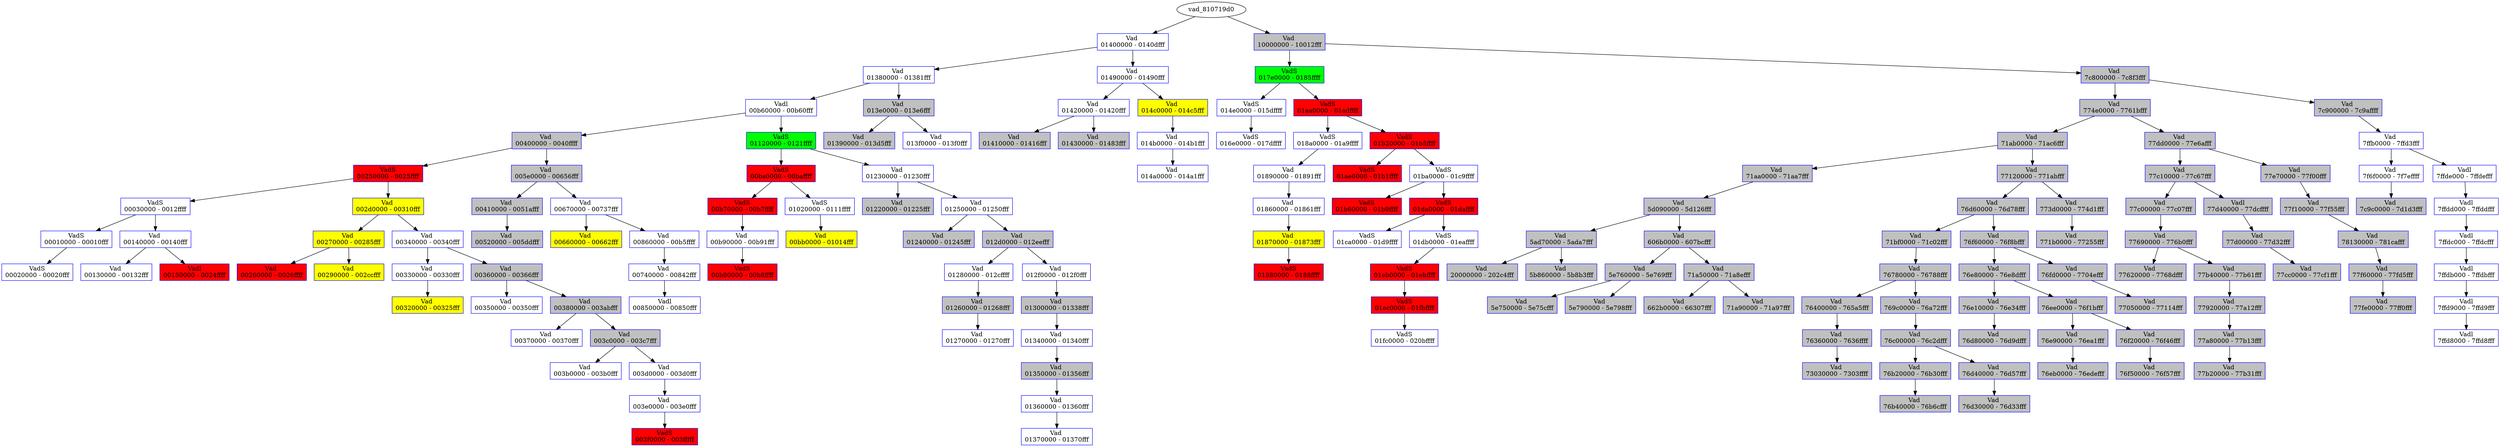 /* Pid:   1668 */
digraph processtree {
graph [rankdir = "TB"];
vad_810719d0 -> vad_ff20c190
vad_ff20c190 [label = "{ Vad \n01400000 - 0140dfff }"shape = "record" color = "blue" style = "filled" fillcolor = "white"];
vad_ff20c190 -> vad_ff15f008
vad_ff15f008 [label = "{ Vad \n01380000 - 01381fff }"shape = "record" color = "blue" style = "filled" fillcolor = "white"];
vad_ff15f008 -> vad_ff224ce0
vad_ff224ce0 [label = "{ Vadl\n00b60000 - 00b60fff }"shape = "record" color = "blue" style = "filled" fillcolor = "white"];
vad_ff224ce0 -> vad_ff22dcb8
vad_ff22dcb8 [label = "{ Vad \n00400000 - 0040ffff }"shape = "record" color = "blue" style = "filled" fillcolor = "gray"];
vad_ff22dcb8 -> vad_ff20f490
vad_ff20f490 [label = "{ VadS\n00250000 - 0025ffff }"shape = "record" color = "blue" style = "filled" fillcolor = "red"];
vad_ff20f490 -> vad_ff233e78
vad_ff233e78 [label = "{ VadS\n00030000 - 0012ffff }"shape = "record" color = "blue" style = "filled" fillcolor = "white"];
vad_ff233e78 -> vad_ff234be8
vad_ff234be8 [label = "{ VadS\n00010000 - 00010fff }"shape = "record" color = "blue" style = "filled" fillcolor = "white"];
vad_ff234be8 -> vad_ff235be8
vad_ff235be8 [label = "{ VadS\n00020000 - 00020fff }"shape = "record" color = "blue" style = "filled" fillcolor = "white"];
vad_ff233e78 -> vad_ff217468
vad_ff217468 [label = "{ Vad \n00140000 - 00140fff }"shape = "record" color = "blue" style = "filled" fillcolor = "white"];
vad_ff217468 -> vad_ff37f3d0
vad_ff37f3d0 [label = "{ Vad \n00130000 - 00132fff }"shape = "record" color = "blue" style = "filled" fillcolor = "white"];
vad_ff217468 -> vad_80f6e8a0
vad_80f6e8a0 [label = "{ Vadl\n00150000 - 0024ffff }"shape = "record" color = "blue" style = "filled" fillcolor = "red"];
vad_ff20f490 -> vad_80fce798
vad_80fce798 [label = "{ Vad \n002d0000 - 00310fff }"shape = "record" color = "blue" style = "filled" fillcolor = "yellow"];
vad_80fce798 -> vad_80fce7f8
vad_80fce7f8 [label = "{ Vad \n00270000 - 00285fff }"shape = "record" color = "blue" style = "filled" fillcolor = "yellow"];
vad_80fce7f8 -> vad_ff3b96c0
vad_ff3b96c0 [label = "{ Vad \n00260000 - 0026ffff }"shape = "record" color = "blue" style = "filled" fillcolor = "red"];
vad_80fce7f8 -> vad_80fce7c8
vad_80fce7c8 [label = "{ Vad \n00290000 - 002ccfff }"shape = "record" color = "blue" style = "filled" fillcolor = "yellow"];
vad_80fce798 -> vad_80fbfd30
vad_80fbfd30 [label = "{ Vad \n00340000 - 00340fff }"shape = "record" color = "blue" style = "filled" fillcolor = "white"];
vad_80fbfd30 -> vad_81006908
vad_81006908 [label = "{ Vad \n00330000 - 00330fff }"shape = "record" color = "blue" style = "filled" fillcolor = "white"];
vad_81006908 -> vad_ff217cc8
vad_ff217cc8 [label = "{ Vad \n00320000 - 00325fff }"shape = "record" color = "blue" style = "filled" fillcolor = "yellow"];
vad_80fbfd30 -> vad_ff1e3a88
vad_ff1e3a88 [label = "{ Vad \n00360000 - 00366fff }"shape = "record" color = "blue" style = "filled" fillcolor = "gray"];
vad_ff1e3a88 -> vad_ff2aba70
vad_ff2aba70 [label = "{ Vad \n00350000 - 00350fff }"shape = "record" color = "blue" style = "filled" fillcolor = "white"];
vad_ff1e3a88 -> vad_ff208f10
vad_ff208f10 [label = "{ Vad \n00380000 - 003abfff }"shape = "record" color = "blue" style = "filled" fillcolor = "gray"];
vad_ff208f10 -> vad_ff1e3dd0
vad_ff1e3dd0 [label = "{ Vad \n00370000 - 00370fff }"shape = "record" color = "blue" style = "filled" fillcolor = "white"];
vad_ff208f10 -> vad_ff161248
vad_ff161248 [label = "{ Vad \n003c0000 - 003c7fff }"shape = "record" color = "blue" style = "filled" fillcolor = "gray"];
vad_ff161248 -> vad_ff161278
vad_ff161278 [label = "{ Vad \n003b0000 - 003b0fff }"shape = "record" color = "blue" style = "filled" fillcolor = "white"];
vad_ff161248 -> vad_ff29e618
vad_ff29e618 [label = "{ Vad \n003d0000 - 003d0fff }"shape = "record" color = "blue" style = "filled" fillcolor = "white"];
vad_ff29e618 -> vad_ff160b58
vad_ff160b58 [label = "{ Vad \n003e0000 - 003e0fff }"shape = "record" color = "blue" style = "filled" fillcolor = "white"];
vad_ff160b58 -> vad_ff223398
vad_ff223398 [label = "{ VadS\n003f0000 - 003fffff }"shape = "record" color = "blue" style = "filled" fillcolor = "red"];
vad_ff22dcb8 -> vad_ff29e5e8
vad_ff29e5e8 [label = "{ Vad \n005e0000 - 00656fff }"shape = "record" color = "blue" style = "filled" fillcolor = "gray"];
vad_ff29e5e8 -> vad_ff221508
vad_ff221508 [label = "{ Vad \n00410000 - 0051afff }"shape = "record" color = "blue" style = "filled" fillcolor = "gray"];
vad_ff221508 -> vad_80fad0b0
vad_80fad0b0 [label = "{ Vad \n00520000 - 005ddfff }"shape = "record" color = "blue" style = "filled" fillcolor = "gray"];
vad_ff29e5e8 -> vad_ff1dbb18
vad_ff1dbb18 [label = "{ Vad \n00670000 - 00737fff }"shape = "record" color = "blue" style = "filled" fillcolor = "white"];
vad_ff1dbb18 -> vad_ff160470
vad_ff160470 [label = "{ Vad \n00660000 - 00662fff }"shape = "record" color = "blue" style = "filled" fillcolor = "yellow"];
vad_ff1dbb18 -> vad_80f5c2e8
vad_80f5c2e8 [label = "{ Vad \n00860000 - 00b5ffff }"shape = "record" color = "blue" style = "filled" fillcolor = "white"];
vad_80f5c2e8 -> vad_ff1dbae8
vad_ff1dbae8 [label = "{ Vad \n00740000 - 00842fff }"shape = "record" color = "blue" style = "filled" fillcolor = "white"];
vad_ff1dbae8 -> vad_ff1616a8
vad_ff1616a8 [label = "{ Vadl\n00850000 - 00850fff }"shape = "record" color = "blue" style = "filled" fillcolor = "white"];
vad_ff224ce0 -> vad_80efd0a8
vad_80efd0a8 [label = "{ VadS\n01120000 - 0121ffff }"shape = "record" color = "blue" style = "filled" fillcolor = "green"];
vad_80efd0a8 -> vad_ff21fe78
vad_ff21fe78 [label = "{ VadS\n00ba0000 - 00baffff }"shape = "record" color = "blue" style = "filled" fillcolor = "red"];
vad_ff21fe78 -> vad_ff221ce0
vad_ff221ce0 [label = "{ VadS\n00b70000 - 00b7ffff }"shape = "record" color = "blue" style = "filled" fillcolor = "red"];
vad_ff221ce0 -> vad_ff15fe68
vad_ff15fe68 [label = "{ Vad \n00b90000 - 00b91fff }"shape = "record" color = "blue" style = "filled" fillcolor = "white"];
vad_ff15fe68 -> vad_ff220be8
vad_ff220be8 [label = "{ VadS\n00b80000 - 00b8ffff }"shape = "record" color = "blue" style = "filled" fillcolor = "red"];
vad_ff21fe78 -> vad_ff2728b8
vad_ff2728b8 [label = "{ VadS\n01020000 - 0111ffff }"shape = "record" color = "blue" style = "filled" fillcolor = "white"];
vad_ff2728b8 -> vad_ff1d84b0
vad_ff1d84b0 [label = "{ Vad \n00bb0000 - 01014fff }"shape = "record" color = "blue" style = "filled" fillcolor = "yellow"];
vad_80efd0a8 -> vad_80f0ce80
vad_80f0ce80 [label = "{ Vad \n01230000 - 01230fff }"shape = "record" color = "blue" style = "filled" fillcolor = "white"];
vad_80f0ce80 -> vad_81028990
vad_81028990 [label = "{ Vad \n01220000 - 01225fff }"shape = "record" color = "blue" style = "filled" fillcolor = "gray"];
vad_80f0ce80 -> vad_80f07740
vad_80f07740 [label = "{ Vad \n01250000 - 01250fff }"shape = "record" color = "blue" style = "filled" fillcolor = "white"];
vad_80f07740 -> vad_ff1f57d8
vad_ff1f57d8 [label = "{ Vad \n01240000 - 01245fff }"shape = "record" color = "blue" style = "filled" fillcolor = "gray"];
vad_80f07740 -> vad_80f0ca28
vad_80f0ca28 [label = "{ Vad \n012d0000 - 012eefff }"shape = "record" color = "blue" style = "filled" fillcolor = "gray"];
vad_80f0ca28 -> vad_ff2184a8
vad_ff2184a8 [label = "{ Vad \n01280000 - 012cffff }"shape = "record" color = "blue" style = "filled" fillcolor = "white"];
vad_ff2184a8 -> vad_ff3628b0
vad_ff3628b0 [label = "{ Vad \n01260000 - 01268fff }"shape = "record" color = "blue" style = "filled" fillcolor = "gray"];
vad_ff3628b0 -> vad_ff3652d0
vad_ff3652d0 [label = "{ Vad \n01270000 - 01270fff }"shape = "record" color = "blue" style = "filled" fillcolor = "white"];
vad_80f0ca28 -> vad_80f75b18
vad_80f75b18 [label = "{ Vad \n012f0000 - 012f0fff }"shape = "record" color = "blue" style = "filled" fillcolor = "white"];
vad_80f75b18 -> vad_80f00aa8
vad_80f00aa8 [label = "{ Vad \n01300000 - 01338fff }"shape = "record" color = "blue" style = "filled" fillcolor = "gray"];
vad_80f00aa8 -> vad_ff3b5dd0
vad_ff3b5dd0 [label = "{ Vad \n01340000 - 01340fff }"shape = "record" color = "blue" style = "filled" fillcolor = "white"];
vad_ff3b5dd0 -> vad_ff2579a0
vad_ff2579a0 [label = "{ Vad \n01350000 - 01356fff }"shape = "record" color = "blue" style = "filled" fillcolor = "gray"];
vad_ff2579a0 -> vad_ff2a6008
vad_ff2a6008 [label = "{ Vad \n01360000 - 01360fff }"shape = "record" color = "blue" style = "filled" fillcolor = "white"];
vad_ff2a6008 -> vad_ff2a6060
vad_ff2a6060 [label = "{ Vad \n01370000 - 01370fff }"shape = "record" color = "blue" style = "filled" fillcolor = "white"];
vad_ff15f008 -> vad_ff25d1c8
vad_ff25d1c8 [label = "{ Vad \n013e0000 - 013e6fff }"shape = "record" color = "blue" style = "filled" fillcolor = "gray"];
vad_ff25d1c8 -> vad_ff2a6090
vad_ff2a6090 [label = "{ Vad \n01390000 - 013d5fff }"shape = "record" color = "blue" style = "filled" fillcolor = "gray"];
vad_ff25d1c8 -> vad_ff25d198
vad_ff25d198 [label = "{ Vad \n013f0000 - 013f0fff }"shape = "record" color = "blue" style = "filled" fillcolor = "white"];
vad_ff20c190 -> vad_ff253e38
vad_ff253e38 [label = "{ Vad \n01490000 - 01490fff }"shape = "record" color = "blue" style = "filled" fillcolor = "white"];
vad_ff253e38 -> vad_ff159c88
vad_ff159c88 [label = "{ Vad \n01420000 - 01420fff }"shape = "record" color = "blue" style = "filled" fillcolor = "white"];
vad_ff159c88 -> vad_ff2451f8
vad_ff2451f8 [label = "{ Vad \n01410000 - 01416fff }"shape = "record" color = "blue" style = "filled" fillcolor = "gray"];
vad_ff159c88 -> vad_ff159c58
vad_ff159c58 [label = "{ Vad \n01430000 - 01483fff }"shape = "record" color = "blue" style = "filled" fillcolor = "gray"];
vad_ff253e38 -> vad_ff1578c8
vad_ff1578c8 [label = "{ Vad \n014c0000 - 014c5fff }"shape = "record" color = "blue" style = "filled" fillcolor = "yellow"];
vad_ff1578c8 -> vad_80ff9798
vad_80ff9798 [label = "{ Vad \n014b0000 - 014b1fff }"shape = "record" color = "blue" style = "filled" fillcolor = "white"];
vad_80ff9798 -> vad_80fb0a38
vad_80fb0a38 [label = "{ Vad \n014a0000 - 014a1fff }"shape = "record" color = "blue" style = "filled" fillcolor = "white"];
vad_810719d0 -> vad_ff257ed8
vad_ff257ed8 [label = "{ Vad \n10000000 - 10012fff }"shape = "record" color = "blue" style = "filled" fillcolor = "gray"];
vad_ff257ed8 -> vad_80ff9d90
vad_80ff9d90 [label = "{ VadS\n017e0000 - 0185ffff }"shape = "record" color = "blue" style = "filled" fillcolor = "green"];
vad_80ff9d90 -> vad_80fa3f88
vad_80fa3f88 [label = "{ VadS\n014e0000 - 015dffff }"shape = "record" color = "blue" style = "filled" fillcolor = "white"];
vad_80fa3f88 -> vad_ff20ad98
vad_ff20ad98 [label = "{ VadS\n016e0000 - 017dffff }"shape = "record" color = "blue" style = "filled" fillcolor = "white"];
vad_80ff9d90 -> vad_80fb4650
vad_80fb4650 [label = "{ VadS\n01aa0000 - 01adffff }"shape = "record" color = "blue" style = "filled" fillcolor = "red"];
vad_80fb4650 -> vad_80ff9d28
vad_80ff9d28 [label = "{ VadS\n018a0000 - 01a9ffff }"shape = "record" color = "blue" style = "filled" fillcolor = "white"];
vad_80ff9d28 -> vad_80f0e0f0
vad_80f0e0f0 [label = "{ Vad \n01890000 - 01891fff }"shape = "record" color = "blue" style = "filled" fillcolor = "white"];
vad_80f0e0f0 -> vad_80f6fb38
vad_80f6fb38 [label = "{ Vad \n01860000 - 01861fff }"shape = "record" color = "blue" style = "filled" fillcolor = "white"];
vad_80f6fb38 -> vad_80fb6c58
vad_80fb6c58 [label = "{ Vad \n01870000 - 01873fff }"shape = "record" color = "blue" style = "filled" fillcolor = "yellow"];
vad_80fb6c58 -> vad_80f58358
vad_80f58358 [label = "{ VadS\n01880000 - 0188ffff }"shape = "record" color = "blue" style = "filled" fillcolor = "red"];
vad_80fb4650 -> vad_80fb4c60
vad_80fb4c60 [label = "{ VadS\n01b20000 - 01b5ffff }"shape = "record" color = "blue" style = "filled" fillcolor = "red"];
vad_80fb4c60 -> vad_81003ee8
vad_81003ee8 [label = "{ VadS\n01ae0000 - 01b1ffff }"shape = "record" color = "blue" style = "filled" fillcolor = "red"];
vad_80fb4c60 -> vad_80fb2540
vad_80fb2540 [label = "{ VadS\n01ba0000 - 01c9ffff }"shape = "record" color = "blue" style = "filled" fillcolor = "white"];
vad_80fb2540 -> vad_ffafb990
vad_ffafb990 [label = "{ VadS\n01b60000 - 01b9ffff }"shape = "record" color = "blue" style = "filled" fillcolor = "red"];
vad_80fb2540 -> vad_81031bb0
vad_81031bb0 [label = "{ VadS\n01da0000 - 01daffff }"shape = "record" color = "blue" style = "filled" fillcolor = "red"];
vad_81031bb0 -> vad_80f2f778
vad_80f2f778 [label = "{ VadS\n01ca0000 - 01d9ffff }"shape = "record" color = "blue" style = "filled" fillcolor = "white"];
vad_81031bb0 -> vad_81042480
vad_81042480 [label = "{ VadS\n01db0000 - 01eaffff }"shape = "record" color = "blue" style = "filled" fillcolor = "white"];
vad_81042480 -> vad_80fff4b0
vad_80fff4b0 [label = "{ VadS\n01eb0000 - 01ebffff }"shape = "record" color = "blue" style = "filled" fillcolor = "red"];
vad_80fff4b0 -> vad_ff2125b0
vad_ff2125b0 [label = "{ VadS\n01ec0000 - 01fbffff }"shape = "record" color = "blue" style = "filled" fillcolor = "red"];
vad_ff2125b0 -> vad_81043958
vad_81043958 [label = "{ VadS\n01fc0000 - 020bffff }"shape = "record" color = "blue" style = "filled" fillcolor = "white"];
vad_ff257ed8 -> vad_80f79538
vad_80f79538 [label = "{ Vad \n7c800000 - 7c8f3fff }"shape = "record" color = "blue" style = "filled" fillcolor = "gray"];
vad_80f79538 -> vad_ff2098a0
vad_ff2098a0 [label = "{ Vad \n774e0000 - 7761bfff }"shape = "record" color = "blue" style = "filled" fillcolor = "gray"];
vad_ff2098a0 -> vad_ff1b83c0
vad_ff1b83c0 [label = "{ Vad \n71ab0000 - 71ac6fff }"shape = "record" color = "blue" style = "filled" fillcolor = "gray"];
vad_ff1b83c0 -> vad_ff2aba40
vad_ff2aba40 [label = "{ Vad \n71aa0000 - 71aa7fff }"shape = "record" color = "blue" style = "filled" fillcolor = "gray"];
vad_ff2aba40 -> vad_80f5ca20
vad_80f5ca20 [label = "{ Vad \n5d090000 - 5d126fff }"shape = "record" color = "blue" style = "filled" fillcolor = "gray"];
vad_80f5ca20 -> vad_80f52ea8
vad_80f52ea8 [label = "{ Vad \n5ad70000 - 5ada7fff }"shape = "record" color = "blue" style = "filled" fillcolor = "gray"];
vad_80f52ea8 -> vad_ff14f658
vad_ff14f658 [label = "{ Vad \n20000000 - 202c4fff }"shape = "record" color = "blue" style = "filled" fillcolor = "gray"];
vad_80f52ea8 -> vad_ff3bb590
vad_ff3bb590 [label = "{ Vad \n5b860000 - 5b8b3fff }"shape = "record" color = "blue" style = "filled" fillcolor = "gray"];
vad_80f5ca20 -> vad_80fb0570
vad_80fb0570 [label = "{ Vad \n606b0000 - 607bcfff }"shape = "record" color = "blue" style = "filled" fillcolor = "gray"];
vad_80fb0570 -> vad_ff26d238
vad_ff26d238 [label = "{ Vad \n5e760000 - 5e769fff }"shape = "record" color = "blue" style = "filled" fillcolor = "gray"];
vad_ff26d238 -> vad_80fb6c28
vad_80fb6c28 [label = "{ Vad \n5e750000 - 5e75cfff }"shape = "record" color = "blue" style = "filled" fillcolor = "gray"];
vad_ff26d238 -> vad_ff3ca670
vad_ff3ca670 [label = "{ Vad \n5e790000 - 5e798fff }"shape = "record" color = "blue" style = "filled" fillcolor = "gray"];
vad_80fb0570 -> vad_80f7ae78
vad_80f7ae78 [label = "{ Vad \n71a50000 - 71a8efff }"shape = "record" color = "blue" style = "filled" fillcolor = "gray"];
vad_80f7ae78 -> vad_80fcefd8
vad_80fcefd8 [label = "{ Vad \n662b0000 - 66307fff }"shape = "record" color = "blue" style = "filled" fillcolor = "gray"];
vad_80f7ae78 -> vad_80fcefa8
vad_80fcefa8 [label = "{ Vad \n71a90000 - 71a97fff }"shape = "record" color = "blue" style = "filled" fillcolor = "gray"];
vad_ff1b83c0 -> vad_ff2987d8
vad_ff2987d8 [label = "{ Vad \n77120000 - 771abfff }"shape = "record" color = "blue" style = "filled" fillcolor = "gray"];
vad_ff2987d8 -> vad_ff1b8180
vad_ff1b8180 [label = "{ Vad \n76d60000 - 76d78fff }"shape = "record" color = "blue" style = "filled" fillcolor = "gray"];
vad_ff1b8180 -> vad_ff154470
vad_ff154470 [label = "{ Vad \n71bf0000 - 71c02fff }"shape = "record" color = "blue" style = "filled" fillcolor = "gray"];
vad_ff154470 -> vad_ff153fd8
vad_ff153fd8 [label = "{ Vad \n76780000 - 76788fff }"shape = "record" color = "blue" style = "filled" fillcolor = "gray"];
vad_ff153fd8 -> vad_ff38a208
vad_ff38a208 [label = "{ Vad \n76400000 - 765a5fff }"shape = "record" color = "blue" style = "filled" fillcolor = "gray"];
vad_ff38a208 -> vad_80f063e0
vad_80f063e0 [label = "{ Vad \n76360000 - 7636ffff }"shape = "record" color = "blue" style = "filled" fillcolor = "gray"];
vad_80f063e0 -> vad_ff23dc38
vad_ff23dc38 [label = "{ Vad \n73030000 - 7303ffff }"shape = "record" color = "blue" style = "filled" fillcolor = "gray"];
vad_ff153fd8 -> vad_80f58460
vad_80f58460 [label = "{ Vad \n769c0000 - 76a72fff }"shape = "record" color = "blue" style = "filled" fillcolor = "gray"];
vad_80f58460 -> vad_80f0ee68
vad_80f0ee68 [label = "{ Vad \n76c00000 - 76c2dfff }"shape = "record" color = "blue" style = "filled" fillcolor = "gray"];
vad_80f0ee68 -> vad_ff21dcc8
vad_ff21dcc8 [label = "{ Vad \n76b20000 - 76b30fff }"shape = "record" color = "blue" style = "filled" fillcolor = "gray"];
vad_ff21dcc8 -> vad_ff23e960
vad_ff23e960 [label = "{ Vad \n76b40000 - 76b6cfff }"shape = "record" color = "blue" style = "filled" fillcolor = "gray"];
vad_80f0ee68 -> vad_81024850
vad_81024850 [label = "{ Vad \n76d40000 - 76d57fff }"shape = "record" color = "blue" style = "filled" fillcolor = "gray"];
vad_81024850 -> vad_80f778b8
vad_80f778b8 [label = "{ Vad \n76d30000 - 76d33fff }"shape = "record" color = "blue" style = "filled" fillcolor = "gray"];
vad_ff1b8180 -> vad_ff1544a0
vad_ff1544a0 [label = "{ Vad \n76f60000 - 76f8bfff }"shape = "record" color = "blue" style = "filled" fillcolor = "gray"];
vad_ff1544a0 -> vad_ff3bdb30
vad_ff3bdb30 [label = "{ Vad \n76e80000 - 76e8dfff }"shape = "record" color = "blue" style = "filled" fillcolor = "gray"];
vad_ff3bdb30 -> vad_80fcfbd0
vad_80fcfbd0 [label = "{ Vad \n76e10000 - 76e34fff }"shape = "record" color = "blue" style = "filled" fillcolor = "gray"];
vad_80fcfbd0 -> vad_80f6e5b8
vad_80f6e5b8 [label = "{ Vad \n76d80000 - 76d9dfff }"shape = "record" color = "blue" style = "filled" fillcolor = "gray"];
vad_ff3bdb30 -> vad_ff12b0b0
vad_ff12b0b0 [label = "{ Vad \n76ee0000 - 76f1bfff }"shape = "record" color = "blue" style = "filled" fillcolor = "gray"];
vad_ff12b0b0 -> vad_ff15f848
vad_ff15f848 [label = "{ Vad \n76e90000 - 76ea1fff }"shape = "record" color = "blue" style = "filled" fillcolor = "gray"];
vad_ff15f848 -> vad_ff2445a0
vad_ff2445a0 [label = "{ Vad \n76eb0000 - 76edefff }"shape = "record" color = "blue" style = "filled" fillcolor = "gray"];
vad_ff12b0b0 -> vad_ff15f228
vad_ff15f228 [label = "{ Vad \n76f20000 - 76f46fff }"shape = "record" color = "blue" style = "filled" fillcolor = "gray"];
vad_ff15f228 -> vad_80fb4e28
vad_80fb4e28 [label = "{ Vad \n76f50000 - 76f57fff }"shape = "record" color = "blue" style = "filled" fillcolor = "gray"];
vad_ff1544a0 -> vad_80fd0dd8
vad_80fd0dd8 [label = "{ Vad \n76fd0000 - 7704efff }"shape = "record" color = "blue" style = "filled" fillcolor = "gray"];
vad_80fd0dd8 -> vad_80fd0da8
vad_80fd0da8 [label = "{ Vad \n77050000 - 77114fff }"shape = "record" color = "blue" style = "filled" fillcolor = "gray"];
vad_ff2987d8 -> vad_ff160f40
vad_ff160f40 [label = "{ Vad \n773d0000 - 774d1fff }"shape = "record" color = "blue" style = "filled" fillcolor = "gray"];
vad_ff160f40 -> vad_80f7a620
vad_80f7a620 [label = "{ Vad \n771b0000 - 77255fff }"shape = "record" color = "blue" style = "filled" fillcolor = "gray"];
vad_ff2098a0 -> vad_ff217c98
vad_ff217c98 [label = "{ Vad \n77dd0000 - 77e6afff }"shape = "record" color = "blue" style = "filled" fillcolor = "gray"];
vad_ff217c98 -> vad_ff209870
vad_ff209870 [label = "{ Vad \n77c10000 - 77c67fff }"shape = "record" color = "blue" style = "filled" fillcolor = "gray"];
vad_ff209870 -> vad_ff224c98
vad_ff224c98 [label = "{ Vad \n77c00000 - 77c07fff }"shape = "record" color = "blue" style = "filled" fillcolor = "gray"];
vad_ff224c98 -> vad_ff154510
vad_ff154510 [label = "{ Vad \n77690000 - 776b0fff }"shape = "record" color = "blue" style = "filled" fillcolor = "gray"];
vad_ff154510 -> vad_ff149780
vad_ff149780 [label = "{ Vad \n77620000 - 7768dfff }"shape = "record" color = "blue" style = "filled" fillcolor = "gray"];
vad_ff154510 -> vad_ff24c7b0
vad_ff24c7b0 [label = "{ Vad \n77b40000 - 77b61fff }"shape = "record" color = "blue" style = "filled" fillcolor = "gray"];
vad_ff24c7b0 -> vad_ff237720
vad_ff237720 [label = "{ Vad \n77920000 - 77a12fff }"shape = "record" color = "blue" style = "filled" fillcolor = "gray"];
vad_ff237720 -> vad_80f55d98
vad_80f55d98 [label = "{ Vad \n77a80000 - 77b13fff }"shape = "record" color = "blue" style = "filled" fillcolor = "gray"];
vad_80f55d98 -> vad_ff24ac48
vad_ff24ac48 [label = "{ Vad \n77b20000 - 77b31fff }"shape = "record" color = "blue" style = "filled" fillcolor = "gray"];
vad_ff209870 -> vad_ff161668
vad_ff161668 [label = "{ Vadl\n77d40000 - 77dcffff }"shape = "record" color = "blue" style = "filled" fillcolor = "gray"];
vad_ff161668 -> vad_ff3b2a68
vad_ff3b2a68 [label = "{ Vad \n77d00000 - 77d32fff }"shape = "record" color = "blue" style = "filled" fillcolor = "gray"];
vad_ff3b2a68 -> vad_80ffa6c8
vad_80ffa6c8 [label = "{ Vad \n77cc0000 - 77cf1fff }"shape = "record" color = "blue" style = "filled" fillcolor = "gray"];
vad_ff217c98 -> vad_ff217c68
vad_ff217c68 [label = "{ Vad \n77e70000 - 77f00fff }"shape = "record" color = "blue" style = "filled" fillcolor = "gray"];
vad_ff217c68 -> vad_ff209840
vad_ff209840 [label = "{ Vad \n77f10000 - 77f55fff }"shape = "record" color = "blue" style = "filled" fillcolor = "gray"];
vad_ff209840 -> vad_ff224c68
vad_ff224c68 [label = "{ Vad \n78130000 - 781cafff }"shape = "record" color = "blue" style = "filled" fillcolor = "gray"];
vad_ff224c68 -> vad_ff1e3ab8
vad_ff1e3ab8 [label = "{ Vad \n77f60000 - 77fd5fff }"shape = "record" color = "blue" style = "filled" fillcolor = "gray"];
vad_ff1e3ab8 -> vad_80f58400
vad_80f58400 [label = "{ Vad \n77fe0000 - 77ff0fff }"shape = "record" color = "blue" style = "filled" fillcolor = "gray"];
vad_80f79538 -> vad_ff22dc88
vad_ff22dc88 [label = "{ Vad \n7c900000 - 7c9affff }"shape = "record" color = "blue" style = "filled" fillcolor = "gray"];
vad_ff22dc88 -> vad_80fb6a78
vad_80fb6a78 [label = "{ Vad \n7ffb0000 - 7ffd3fff }"shape = "record" color = "blue" style = "filled" fillcolor = "white"];
vad_80fb6a78 -> vad_ff3b9690
vad_ff3b9690 [label = "{ Vad \n7f6f0000 - 7f7effff }"shape = "record" color = "blue" style = "filled" fillcolor = "white"];
vad_ff3b9690 -> vad_ff1e3ae8
vad_ff1e3ae8 [label = "{ Vad \n7c9c0000 - 7d1d3fff }"shape = "record" color = "blue" style = "filled" fillcolor = "gray"];
vad_80fb6a78 -> vad_80fb6a38
vad_80fb6a38 [label = "{ Vadl\n7ffde000 - 7ffdefff }"shape = "record" color = "blue" style = "filled" fillcolor = "white"];
vad_80fb6a38 -> vad_80f79568
vad_80f79568 [label = "{ Vadl\n7ffdd000 - 7ffddfff }"shape = "record" color = "blue" style = "filled" fillcolor = "white"];
vad_80f79568 -> vad_ff265168
vad_ff265168 [label = "{ Vadl\n7ffdc000 - 7ffdcfff }"shape = "record" color = "blue" style = "filled" fillcolor = "white"];
vad_ff265168 -> vad_ff14f5e8
vad_ff14f5e8 [label = "{ Vadl\n7ffdb000 - 7ffdbfff }"shape = "record" color = "blue" style = "filled" fillcolor = "white"];
vad_ff14f5e8 -> vad_ff157688
vad_ff157688 [label = "{ Vadl\n7ffd9000 - 7ffd9fff }"shape = "record" color = "blue" style = "filled" fillcolor = "white"];
vad_ff157688 -> vad_80fb2c60
vad_80fb2c60 [label = "{ Vadl\n7ffd8000 - 7ffd8fff }"shape = "record" color = "blue" style = "filled" fillcolor = "white"];
}
